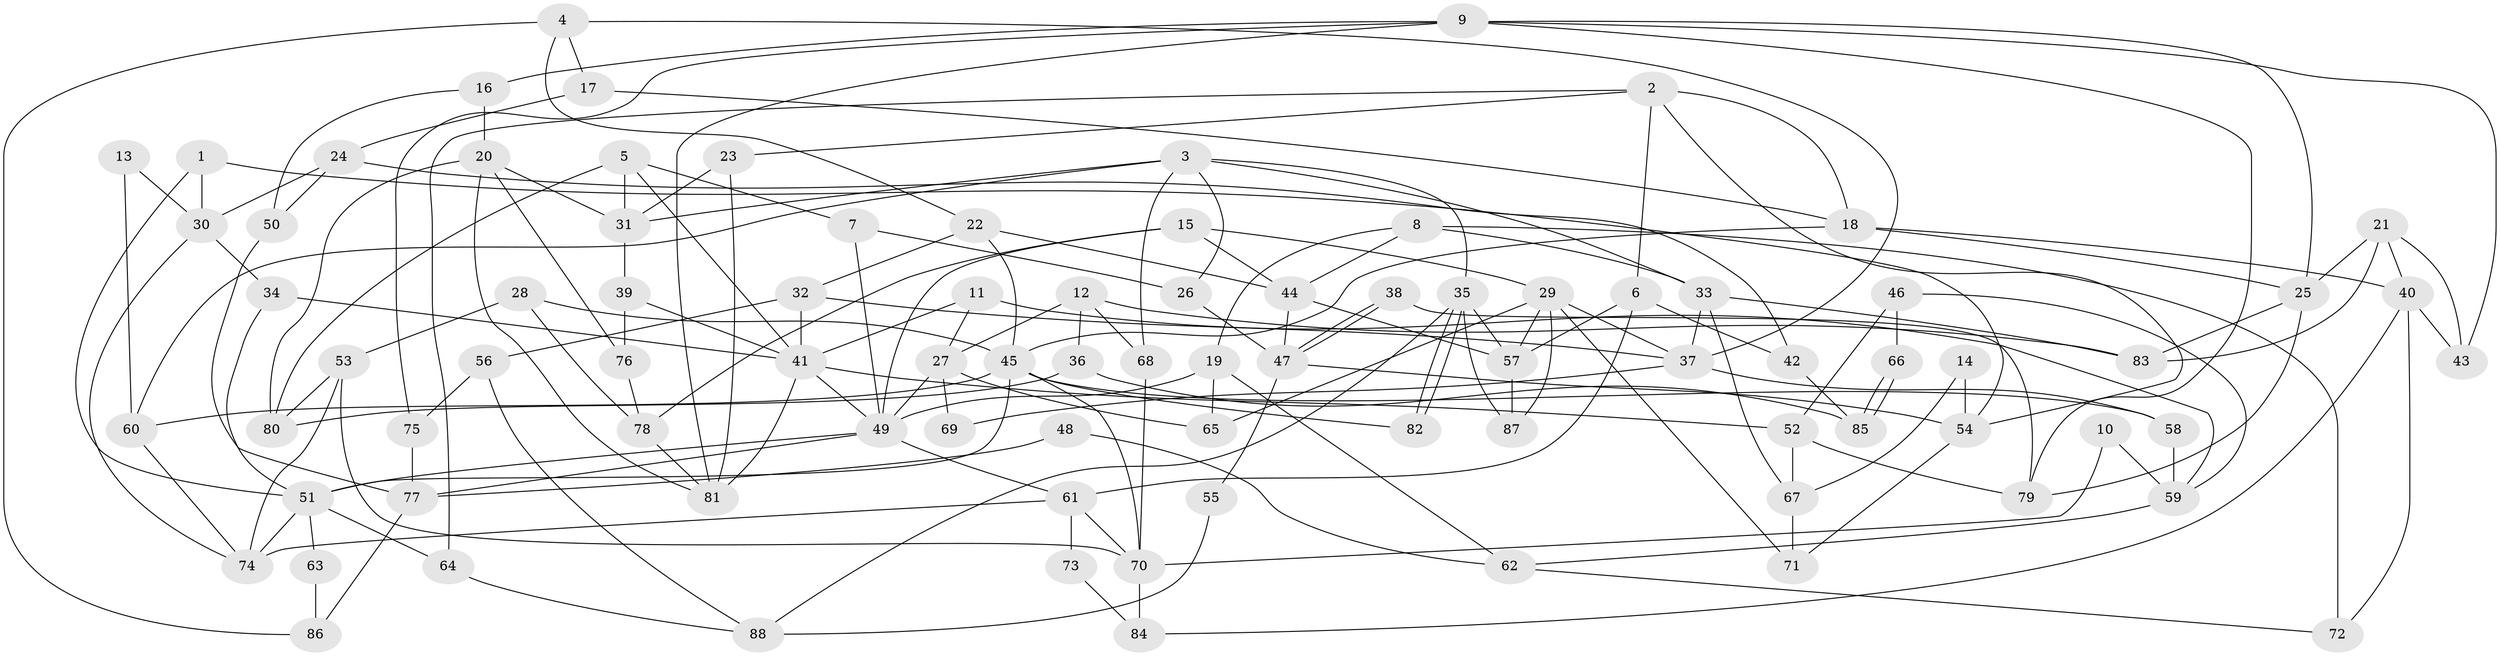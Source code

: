 // Generated by graph-tools (version 1.1) at 2025/02/03/09/25 03:02:02]
// undirected, 88 vertices, 176 edges
graph export_dot {
graph [start="1"]
  node [color=gray90,style=filled];
  1;
  2;
  3;
  4;
  5;
  6;
  7;
  8;
  9;
  10;
  11;
  12;
  13;
  14;
  15;
  16;
  17;
  18;
  19;
  20;
  21;
  22;
  23;
  24;
  25;
  26;
  27;
  28;
  29;
  30;
  31;
  32;
  33;
  34;
  35;
  36;
  37;
  38;
  39;
  40;
  41;
  42;
  43;
  44;
  45;
  46;
  47;
  48;
  49;
  50;
  51;
  52;
  53;
  54;
  55;
  56;
  57;
  58;
  59;
  60;
  61;
  62;
  63;
  64;
  65;
  66;
  67;
  68;
  69;
  70;
  71;
  72;
  73;
  74;
  75;
  76;
  77;
  78;
  79;
  80;
  81;
  82;
  83;
  84;
  85;
  86;
  87;
  88;
  1 -- 30;
  1 -- 51;
  1 -- 54;
  2 -- 54;
  2 -- 18;
  2 -- 6;
  2 -- 23;
  2 -- 64;
  3 -- 60;
  3 -- 35;
  3 -- 26;
  3 -- 31;
  3 -- 33;
  3 -- 68;
  4 -- 37;
  4 -- 22;
  4 -- 17;
  4 -- 86;
  5 -- 41;
  5 -- 7;
  5 -- 31;
  5 -- 80;
  6 -- 57;
  6 -- 42;
  6 -- 61;
  7 -- 26;
  7 -- 49;
  8 -- 33;
  8 -- 44;
  8 -- 19;
  8 -- 72;
  9 -- 81;
  9 -- 43;
  9 -- 16;
  9 -- 25;
  9 -- 75;
  9 -- 79;
  10 -- 59;
  10 -- 70;
  11 -- 27;
  11 -- 41;
  11 -- 59;
  12 -- 68;
  12 -- 27;
  12 -- 36;
  12 -- 83;
  13 -- 60;
  13 -- 30;
  14 -- 67;
  14 -- 54;
  15 -- 49;
  15 -- 29;
  15 -- 44;
  15 -- 78;
  16 -- 20;
  16 -- 50;
  17 -- 18;
  17 -- 24;
  18 -- 25;
  18 -- 45;
  18 -- 40;
  19 -- 49;
  19 -- 62;
  19 -- 65;
  20 -- 31;
  20 -- 80;
  20 -- 76;
  20 -- 81;
  21 -- 83;
  21 -- 25;
  21 -- 40;
  21 -- 43;
  22 -- 32;
  22 -- 45;
  22 -- 44;
  23 -- 31;
  23 -- 81;
  24 -- 42;
  24 -- 30;
  24 -- 50;
  25 -- 83;
  25 -- 79;
  26 -- 47;
  27 -- 65;
  27 -- 49;
  27 -- 69;
  28 -- 53;
  28 -- 78;
  28 -- 45;
  29 -- 87;
  29 -- 71;
  29 -- 37;
  29 -- 57;
  29 -- 65;
  30 -- 74;
  30 -- 34;
  31 -- 39;
  32 -- 41;
  32 -- 37;
  32 -- 56;
  33 -- 37;
  33 -- 67;
  33 -- 83;
  34 -- 41;
  34 -- 51;
  35 -- 82;
  35 -- 82;
  35 -- 57;
  35 -- 87;
  35 -- 88;
  36 -- 80;
  36 -- 85;
  37 -- 58;
  37 -- 69;
  38 -- 47;
  38 -- 47;
  38 -- 79;
  39 -- 76;
  39 -- 41;
  40 -- 43;
  40 -- 72;
  40 -- 84;
  41 -- 81;
  41 -- 49;
  41 -- 52;
  42 -- 85;
  44 -- 47;
  44 -- 57;
  45 -- 51;
  45 -- 58;
  45 -- 60;
  45 -- 70;
  45 -- 82;
  46 -- 52;
  46 -- 59;
  46 -- 66;
  47 -- 54;
  47 -- 55;
  48 -- 77;
  48 -- 62;
  49 -- 51;
  49 -- 61;
  49 -- 77;
  50 -- 77;
  51 -- 64;
  51 -- 63;
  51 -- 74;
  52 -- 79;
  52 -- 67;
  53 -- 70;
  53 -- 74;
  53 -- 80;
  54 -- 71;
  55 -- 88;
  56 -- 75;
  56 -- 88;
  57 -- 87;
  58 -- 59;
  59 -- 62;
  60 -- 74;
  61 -- 70;
  61 -- 73;
  61 -- 74;
  62 -- 72;
  63 -- 86;
  64 -- 88;
  66 -- 85;
  66 -- 85;
  67 -- 71;
  68 -- 70;
  70 -- 84;
  73 -- 84;
  75 -- 77;
  76 -- 78;
  77 -- 86;
  78 -- 81;
}
